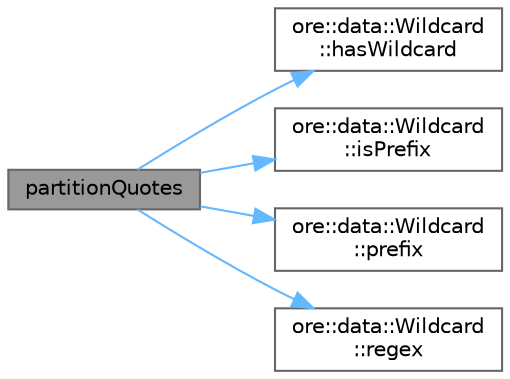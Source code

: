 digraph "partitionQuotes"
{
 // INTERACTIVE_SVG=YES
 // LATEX_PDF_SIZE
  bgcolor="transparent";
  edge [fontname=Helvetica,fontsize=10,labelfontname=Helvetica,labelfontsize=10];
  node [fontname=Helvetica,fontsize=10,shape=box,height=0.2,width=0.4];
  rankdir="LR";
  Node1 [label="partitionQuotes",height=0.2,width=0.4,color="gray40", fillcolor="grey60", style="filled", fontcolor="black",tooltip=" "];
  Node1 -> Node2 [color="steelblue1",style="solid"];
  Node2 [label="ore::data::Wildcard\l::hasWildcard",height=0.2,width=0.4,color="grey40", fillcolor="white", style="filled",URL="$classore_1_1data_1_1_wildcard.html#a2c8716c3eecd1edf1c1675aa730d59e3",tooltip=" "];
  Node1 -> Node3 [color="steelblue1",style="solid"];
  Node3 [label="ore::data::Wildcard\l::isPrefix",height=0.2,width=0.4,color="grey40", fillcolor="white", style="filled",URL="$classore_1_1data_1_1_wildcard.html#a1d1a164eac0e3f5fec7539bb4c3d6182",tooltip=" "];
  Node1 -> Node4 [color="steelblue1",style="solid"];
  Node4 [label="ore::data::Wildcard\l::prefix",height=0.2,width=0.4,color="grey40", fillcolor="white", style="filled",URL="$classore_1_1data_1_1_wildcard.html#aecde798ec80652cf756d7d868c5fbabe",tooltip=" "];
  Node1 -> Node5 [color="steelblue1",style="solid"];
  Node5 [label="ore::data::Wildcard\l::regex",height=0.2,width=0.4,color="grey40", fillcolor="white", style="filled",URL="$classore_1_1data_1_1_wildcard.html#af2a07379ad61213b7dc2e9bb0a5bc0cf",tooltip=" "];
}
